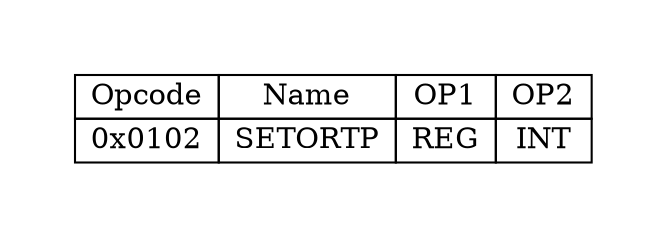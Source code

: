 digraph{
graph [pad="0.5", nodesep="0.5", ranksep="2" ]
node[shape=plain]
Foo [label=<
<table border="0" cellborder="1" cellspacing="0">
<tr><td> Opcode </td> <td> Name </td> <td> OP1 </td><td> OP2 </td> </tr>
<tr>"<td> 0x0102 </td><td> SETORTP </td><td> REG </td><td> INT </td> </tr>
</table>>];
}
